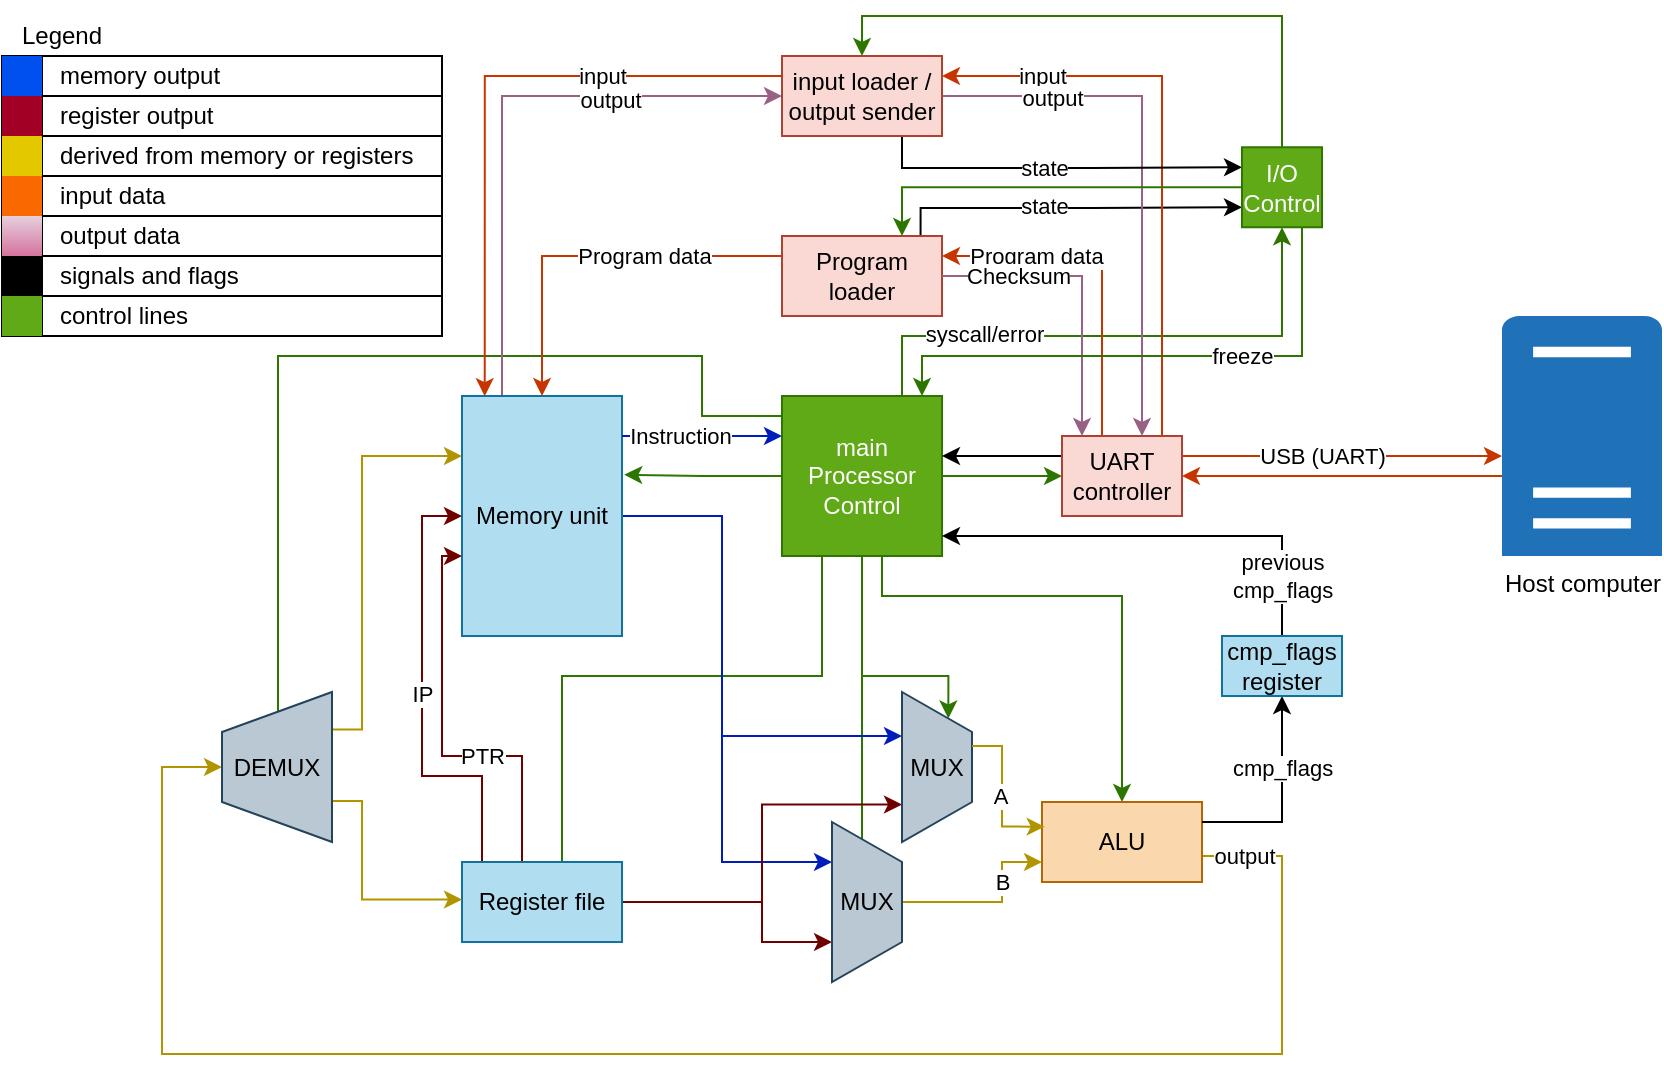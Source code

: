 <mxfile version="24.5.3" type="device">
  <diagram name="Page-1" id="42x8ov932dtWSJglkmKP">
    <mxGraphModel dx="1434" dy="875" grid="1" gridSize="10" guides="1" tooltips="1" connect="1" arrows="1" fold="1" page="1" pageScale="1" pageWidth="880" pageHeight="550" math="0" shadow="0">
      <root>
        <mxCell id="0" />
        <mxCell id="1" parent="0" />
        <mxCell id="H6I0ig-7ZVT1m8vJ8FEU-18" style="edgeStyle=orthogonalEdgeStyle;rounded=0;orthogonalLoop=1;jettySize=auto;html=1;entryX=0;entryY=0.5;entryDx=0;entryDy=0;fillColor=#60a917;strokeColor=#2D7600;" parent="1" source="H6I0ig-7ZVT1m8vJ8FEU-1" target="H6I0ig-7ZVT1m8vJ8FEU-5" edge="1">
          <mxGeometry relative="1" as="geometry">
            <Array as="points" />
          </mxGeometry>
        </mxCell>
        <mxCell id="H6I0ig-7ZVT1m8vJ8FEU-36" style="edgeStyle=orthogonalEdgeStyle;rounded=0;orthogonalLoop=1;jettySize=auto;html=1;entryX=0.5;entryY=0;entryDx=0;entryDy=0;fillColor=#60a917;strokeColor=#2D7600;" parent="1" source="H6I0ig-7ZVT1m8vJ8FEU-1" target="H6I0ig-7ZVT1m8vJ8FEU-2" edge="1">
          <mxGeometry relative="1" as="geometry">
            <Array as="points">
              <mxPoint x="450" y="300" />
              <mxPoint x="570" y="300" />
            </Array>
          </mxGeometry>
        </mxCell>
        <mxCell id="H6I0ig-7ZVT1m8vJ8FEU-43" style="edgeStyle=orthogonalEdgeStyle;rounded=0;orthogonalLoop=1;jettySize=auto;html=1;entryX=0;entryY=0.25;entryDx=0;entryDy=0;fillColor=#60a917;strokeColor=#2D7600;" parent="1" source="H6I0ig-7ZVT1m8vJ8FEU-1" target="H6I0ig-7ZVT1m8vJ8FEU-39" edge="1">
          <mxGeometry relative="1" as="geometry">
            <Array as="points">
              <mxPoint x="440" y="340" />
              <mxPoint x="483" y="340" />
            </Array>
          </mxGeometry>
        </mxCell>
        <mxCell id="H6I0ig-7ZVT1m8vJ8FEU-44" style="edgeStyle=orthogonalEdgeStyle;rounded=0;orthogonalLoop=1;jettySize=auto;html=1;fillColor=#60a917;strokeColor=#2D7600;" parent="1" source="H6I0ig-7ZVT1m8vJ8FEU-1" edge="1">
          <mxGeometry relative="1" as="geometry">
            <mxPoint x="440" y="440" as="targetPoint" />
            <Array as="points">
              <mxPoint x="440" y="440" />
            </Array>
          </mxGeometry>
        </mxCell>
        <mxCell id="H6I0ig-7ZVT1m8vJ8FEU-60" style="edgeStyle=orthogonalEdgeStyle;rounded=0;orthogonalLoop=1;jettySize=auto;html=1;entryX=1;entryY=0.5;entryDx=0;entryDy=0;fillColor=#60a917;strokeColor=#2D7600;" parent="1" source="H6I0ig-7ZVT1m8vJ8FEU-1" target="H6I0ig-7ZVT1m8vJ8FEU-51" edge="1">
          <mxGeometry relative="1" as="geometry">
            <Array as="points">
              <mxPoint x="360" y="210" />
              <mxPoint x="360" y="180" />
              <mxPoint x="148" y="180" />
              <mxPoint x="148" y="375" />
            </Array>
          </mxGeometry>
        </mxCell>
        <mxCell id="H6I0ig-7ZVT1m8vJ8FEU-72" style="edgeStyle=orthogonalEdgeStyle;rounded=0;orthogonalLoop=1;jettySize=auto;html=1;exitX=0;exitY=1;exitDx=0;exitDy=0;fillColor=#60a917;strokeColor=#2D7600;" parent="1" source="H6I0ig-7ZVT1m8vJ8FEU-1" edge="1">
          <mxGeometry relative="1" as="geometry">
            <Array as="points">
              <mxPoint x="420" y="280" />
              <mxPoint x="420" y="340" />
              <mxPoint x="290" y="340" />
            </Array>
            <mxPoint x="290" y="450" as="targetPoint" />
          </mxGeometry>
        </mxCell>
        <mxCell id="ay5UGhxHJvTwpJEVyd28-33" style="edgeStyle=orthogonalEdgeStyle;rounded=0;orthogonalLoop=1;jettySize=auto;html=1;exitX=0.75;exitY=0;exitDx=0;exitDy=0;entryX=0.5;entryY=1;entryDx=0;entryDy=0;fillColor=#60a917;strokeColor=#2D7600;" parent="1" source="H6I0ig-7ZVT1m8vJ8FEU-1" target="ay5UGhxHJvTwpJEVyd28-26" edge="1">
          <mxGeometry relative="1" as="geometry">
            <Array as="points">
              <mxPoint x="460" y="170" />
              <mxPoint x="650" y="170" />
            </Array>
          </mxGeometry>
        </mxCell>
        <mxCell id="ay5UGhxHJvTwpJEVyd28-36" value="syscall/error" style="edgeLabel;html=1;align=center;verticalAlign=middle;resizable=0;points=[];" parent="ay5UGhxHJvTwpJEVyd28-33" vertex="1" connectable="0">
          <mxGeometry x="0.387" y="1" relative="1" as="geometry">
            <mxPoint x="-120" as="offset" />
          </mxGeometry>
        </mxCell>
        <mxCell id="H6I0ig-7ZVT1m8vJ8FEU-1" value="&lt;div&gt;main&lt;/div&gt;&lt;div&gt;Processor&lt;/div&gt;&lt;div&gt;&lt;span style=&quot;background-color: initial;&quot;&gt;Control&lt;/span&gt;&lt;/div&gt;" style="whiteSpace=wrap;html=1;aspect=fixed;fillColor=#60a917;fontColor=#ffffff;strokeColor=#2D7600;" parent="1" vertex="1">
          <mxGeometry x="400" y="200" width="80" height="80" as="geometry" />
        </mxCell>
        <mxCell id="H6I0ig-7ZVT1m8vJ8FEU-57" style="edgeStyle=orthogonalEdgeStyle;rounded=0;orthogonalLoop=1;jettySize=auto;html=1;entryX=0.5;entryY=0;entryDx=0;entryDy=0;fillColor=#e3c800;strokeColor=#B09500;" parent="1" source="H6I0ig-7ZVT1m8vJ8FEU-2" target="H6I0ig-7ZVT1m8vJ8FEU-51" edge="1">
          <mxGeometry relative="1" as="geometry">
            <Array as="points">
              <mxPoint x="650" y="430" />
              <mxPoint x="650" y="529" />
              <mxPoint x="90" y="529" />
              <mxPoint x="90" y="385" />
            </Array>
          </mxGeometry>
        </mxCell>
        <mxCell id="H6I0ig-7ZVT1m8vJ8FEU-69" value="output" style="edgeLabel;html=1;align=center;verticalAlign=middle;resizable=0;points=[];" parent="H6I0ig-7ZVT1m8vJ8FEU-57" vertex="1" connectable="0">
          <mxGeometry x="-0.956" y="-1" relative="1" as="geometry">
            <mxPoint x="2" y="-1" as="offset" />
          </mxGeometry>
        </mxCell>
        <mxCell id="H6I0ig-7ZVT1m8vJ8FEU-110" style="edgeStyle=orthogonalEdgeStyle;rounded=0;orthogonalLoop=1;jettySize=auto;html=1;exitX=1;exitY=0.25;exitDx=0;exitDy=0;" parent="1" source="vtkycs1Rt0bJQfjWD2sb-1" edge="1">
          <mxGeometry relative="1" as="geometry">
            <mxPoint x="480" y="270" as="targetPoint" />
            <Array as="points">
              <mxPoint x="650" y="328" />
              <mxPoint x="650" y="270" />
            </Array>
          </mxGeometry>
        </mxCell>
        <mxCell id="vtkycs1Rt0bJQfjWD2sb-4" value="previous&lt;div&gt;cmp_flags&lt;/div&gt;" style="edgeLabel;html=1;align=center;verticalAlign=middle;resizable=0;points=[];" vertex="1" connectable="0" parent="H6I0ig-7ZVT1m8vJ8FEU-110">
          <mxGeometry x="-0.553" y="-1" relative="1" as="geometry">
            <mxPoint x="-1" y="-10" as="offset" />
          </mxGeometry>
        </mxCell>
        <mxCell id="H6I0ig-7ZVT1m8vJ8FEU-2" value="ALU" style="rounded=0;whiteSpace=wrap;html=1;fillColor=#fad7ac;strokeColor=#b46504;" parent="1" vertex="1">
          <mxGeometry x="530" y="403" width="80" height="40" as="geometry" />
        </mxCell>
        <mxCell id="H6I0ig-7ZVT1m8vJ8FEU-46" style="edgeStyle=orthogonalEdgeStyle;rounded=0;orthogonalLoop=1;jettySize=auto;html=1;entryX=0.25;entryY=1;entryDx=0;entryDy=0;fillColor=#0050ef;strokeColor=#001DBC;" parent="1" source="H6I0ig-7ZVT1m8vJ8FEU-3" target="H6I0ig-7ZVT1m8vJ8FEU-40" edge="1">
          <mxGeometry relative="1" as="geometry">
            <Array as="points">
              <mxPoint x="370" y="260" />
              <mxPoint x="370" y="433" />
            </Array>
          </mxGeometry>
        </mxCell>
        <mxCell id="H6I0ig-7ZVT1m8vJ8FEU-47" style="edgeStyle=orthogonalEdgeStyle;rounded=0;orthogonalLoop=1;jettySize=auto;html=1;fillColor=#0050ef;strokeColor=#001DBC;" parent="1" source="H6I0ig-7ZVT1m8vJ8FEU-3" edge="1">
          <mxGeometry relative="1" as="geometry">
            <Array as="points">
              <mxPoint x="370" y="260" />
              <mxPoint x="370" y="370" />
              <mxPoint x="460" y="370" />
            </Array>
            <mxPoint x="460" y="370" as="targetPoint" />
          </mxGeometry>
        </mxCell>
        <mxCell id="ay5UGhxHJvTwpJEVyd28-15" style="edgeStyle=orthogonalEdgeStyle;rounded=0;orthogonalLoop=1;jettySize=auto;html=1;exitX=0.25;exitY=0;exitDx=0;exitDy=0;entryX=0;entryY=0.5;entryDx=0;entryDy=0;fillColor=#e6d0de;gradientColor=#d5739d;strokeColor=#996185;" parent="1" source="H6I0ig-7ZVT1m8vJ8FEU-3" target="ay5UGhxHJvTwpJEVyd28-1" edge="1">
          <mxGeometry relative="1" as="geometry" />
        </mxCell>
        <mxCell id="ay5UGhxHJvTwpJEVyd28-22" value="output" style="edgeLabel;html=1;align=center;verticalAlign=middle;resizable=0;points=[];" parent="ay5UGhxHJvTwpJEVyd28-15" vertex="1" connectable="0">
          <mxGeometry x="0.408" y="-2" relative="1" as="geometry">
            <mxPoint as="offset" />
          </mxGeometry>
        </mxCell>
        <mxCell id="H6I0ig-7ZVT1m8vJ8FEU-3" value="Memory unit" style="rounded=0;whiteSpace=wrap;html=1;fillColor=#b1ddf0;strokeColor=#10739e;" parent="1" vertex="1">
          <mxGeometry x="240" y="200" width="80" height="120" as="geometry" />
        </mxCell>
        <mxCell id="H6I0ig-7ZVT1m8vJ8FEU-10" style="edgeStyle=orthogonalEdgeStyle;rounded=0;orthogonalLoop=1;jettySize=auto;html=1;entryX=0.5;entryY=0;entryDx=0;entryDy=0;fillColor=#fa6800;strokeColor=#C73500;" parent="1" source="H6I0ig-7ZVT1m8vJ8FEU-4" target="H6I0ig-7ZVT1m8vJ8FEU-3" edge="1">
          <mxGeometry relative="1" as="geometry">
            <Array as="points">
              <mxPoint x="280" y="130" />
            </Array>
          </mxGeometry>
        </mxCell>
        <mxCell id="H6I0ig-7ZVT1m8vJ8FEU-21" value="Program data" style="edgeLabel;html=1;align=center;verticalAlign=middle;resizable=0;points=[];" parent="H6I0ig-7ZVT1m8vJ8FEU-10" vertex="1" connectable="0">
          <mxGeometry x="-0.499" relative="1" as="geometry">
            <mxPoint x="-22" as="offset" />
          </mxGeometry>
        </mxCell>
        <mxCell id="ay5UGhxHJvTwpJEVyd28-43" style="edgeStyle=orthogonalEdgeStyle;rounded=0;orthogonalLoop=1;jettySize=auto;html=1;exitX=0.866;exitY=-0.014;exitDx=0;exitDy=0;entryX=0;entryY=0.75;entryDx=0;entryDy=0;exitPerimeter=0;" parent="1" source="H6I0ig-7ZVT1m8vJ8FEU-4" target="ay5UGhxHJvTwpJEVyd28-26" edge="1">
          <mxGeometry relative="1" as="geometry">
            <Array as="points">
              <mxPoint x="469" y="106" />
              <mxPoint x="555" y="106" />
            </Array>
          </mxGeometry>
        </mxCell>
        <mxCell id="ay5UGhxHJvTwpJEVyd28-44" value="state" style="edgeLabel;html=1;align=center;verticalAlign=middle;resizable=0;points=[];" parent="ay5UGhxHJvTwpJEVyd28-43" vertex="1" connectable="0">
          <mxGeometry x="-0.141" y="1" relative="1" as="geometry">
            <mxPoint as="offset" />
          </mxGeometry>
        </mxCell>
        <mxCell id="H6I0ig-7ZVT1m8vJ8FEU-4" value="Program loader" style="rounded=0;whiteSpace=wrap;html=1;fillColor=#fad9d5;strokeColor=#ae4132;" parent="1" vertex="1">
          <mxGeometry x="400" y="120" width="80" height="40" as="geometry" />
        </mxCell>
        <mxCell id="H6I0ig-7ZVT1m8vJ8FEU-8" style="edgeStyle=orthogonalEdgeStyle;rounded=0;orthogonalLoop=1;jettySize=auto;html=1;entryX=1;entryY=0.25;entryDx=0;entryDy=0;fillColor=#fa6800;strokeColor=#C73500;" parent="1" source="H6I0ig-7ZVT1m8vJ8FEU-5" target="H6I0ig-7ZVT1m8vJ8FEU-4" edge="1">
          <mxGeometry relative="1" as="geometry">
            <Array as="points">
              <mxPoint x="560" y="130" />
            </Array>
          </mxGeometry>
        </mxCell>
        <mxCell id="H6I0ig-7ZVT1m8vJ8FEU-12" value="Program data" style="edgeLabel;html=1;align=center;verticalAlign=middle;resizable=0;points=[];" parent="H6I0ig-7ZVT1m8vJ8FEU-8" vertex="1" connectable="0">
          <mxGeometry x="0.455" y="-2" relative="1" as="geometry">
            <mxPoint y="2" as="offset" />
          </mxGeometry>
        </mxCell>
        <mxCell id="H6I0ig-7ZVT1m8vJ8FEU-19" style="edgeStyle=orthogonalEdgeStyle;rounded=0;orthogonalLoop=1;jettySize=auto;html=1;fixDash=0;metaEdit=0;comic=0;enumerate=0;orthogonal=1;ignoreEdge=0;" parent="1" source="H6I0ig-7ZVT1m8vJ8FEU-5" edge="1">
          <mxGeometry relative="1" as="geometry">
            <mxPoint x="480" y="230" as="targetPoint" />
            <Array as="points">
              <mxPoint x="480" y="230" />
            </Array>
          </mxGeometry>
        </mxCell>
        <mxCell id="H6I0ig-7ZVT1m8vJ8FEU-22" style="edgeStyle=orthogonalEdgeStyle;rounded=0;orthogonalLoop=1;jettySize=auto;html=1;fillColor=#fa6800;strokeColor=#C73500;" parent="1" target="H6I0ig-7ZVT1m8vJ8FEU-26" edge="1">
          <mxGeometry relative="1" as="geometry">
            <mxPoint x="750" y="230" as="targetPoint" />
            <mxPoint x="600" y="230" as="sourcePoint" />
            <Array as="points">
              <mxPoint x="720" y="230" />
              <mxPoint x="720" y="230" />
            </Array>
          </mxGeometry>
        </mxCell>
        <mxCell id="H6I0ig-7ZVT1m8vJ8FEU-27" value="USB (UART)" style="edgeLabel;html=1;align=center;verticalAlign=middle;resizable=0;points=[];" parent="H6I0ig-7ZVT1m8vJ8FEU-22" vertex="1" connectable="0">
          <mxGeometry x="-0.235" relative="1" as="geometry">
            <mxPoint x="9" as="offset" />
          </mxGeometry>
        </mxCell>
        <mxCell id="ay5UGhxHJvTwpJEVyd28-13" style="edgeStyle=orthogonalEdgeStyle;rounded=0;orthogonalLoop=1;jettySize=auto;html=1;exitX=0.75;exitY=0;exitDx=0;exitDy=0;entryX=1;entryY=0.25;entryDx=0;entryDy=0;fillColor=#fa6800;strokeColor=#C73500;" parent="1" source="H6I0ig-7ZVT1m8vJ8FEU-5" target="ay5UGhxHJvTwpJEVyd28-1" edge="1">
          <mxGeometry relative="1" as="geometry">
            <Array as="points">
              <mxPoint x="590" y="220" />
              <mxPoint x="590" y="40" />
            </Array>
          </mxGeometry>
        </mxCell>
        <mxCell id="ay5UGhxHJvTwpJEVyd28-25" value="input" style="edgeLabel;html=1;align=center;verticalAlign=middle;resizable=0;points=[];" parent="ay5UGhxHJvTwpJEVyd28-13" vertex="1" connectable="0">
          <mxGeometry x="0.587" y="1" relative="1" as="geometry">
            <mxPoint x="-11" y="-1" as="offset" />
          </mxGeometry>
        </mxCell>
        <mxCell id="H6I0ig-7ZVT1m8vJ8FEU-5" value="UART controller" style="rounded=0;whiteSpace=wrap;html=1;fillColor=#fad9d5;strokeColor=#ae4132;" parent="1" vertex="1">
          <mxGeometry x="540" y="220" width="60" height="40" as="geometry" />
        </mxCell>
        <mxCell id="H6I0ig-7ZVT1m8vJ8FEU-6" style="edgeStyle=orthogonalEdgeStyle;rounded=0;orthogonalLoop=1;jettySize=auto;html=1;fillColor=#e6d0de;strokeColor=#996185;gradientColor=#d5739d;" parent="1" source="H6I0ig-7ZVT1m8vJ8FEU-4" edge="1">
          <mxGeometry relative="1" as="geometry">
            <mxPoint x="550" y="220" as="targetPoint" />
            <Array as="points">
              <mxPoint x="550" y="140" />
              <mxPoint x="550" y="220" />
            </Array>
          </mxGeometry>
        </mxCell>
        <mxCell id="H6I0ig-7ZVT1m8vJ8FEU-11" value="Checksum" style="edgeLabel;html=1;align=center;verticalAlign=middle;resizable=0;points=[];" parent="H6I0ig-7ZVT1m8vJ8FEU-6" vertex="1" connectable="0">
          <mxGeometry x="-0.561" relative="1" as="geometry">
            <mxPoint x="5" as="offset" />
          </mxGeometry>
        </mxCell>
        <mxCell id="H6I0ig-7ZVT1m8vJ8FEU-45" style="edgeStyle=orthogonalEdgeStyle;rounded=0;orthogonalLoop=1;jettySize=auto;html=1;entryX=0.75;entryY=1;entryDx=0;entryDy=0;fillColor=#a20025;strokeColor=#6F0000;" parent="1" source="H6I0ig-7ZVT1m8vJ8FEU-20" target="H6I0ig-7ZVT1m8vJ8FEU-40" edge="1">
          <mxGeometry relative="1" as="geometry">
            <Array as="points">
              <mxPoint x="390" y="453" />
              <mxPoint x="390" y="473" />
            </Array>
          </mxGeometry>
        </mxCell>
        <mxCell id="H6I0ig-7ZVT1m8vJ8FEU-49" style="edgeStyle=orthogonalEdgeStyle;rounded=0;orthogonalLoop=1;jettySize=auto;html=1;entryX=0.75;entryY=1;entryDx=0;entryDy=0;fillColor=#a20025;strokeColor=#6F0000;" parent="1" source="H6I0ig-7ZVT1m8vJ8FEU-20" target="H6I0ig-7ZVT1m8vJ8FEU-39" edge="1">
          <mxGeometry relative="1" as="geometry" />
        </mxCell>
        <mxCell id="H6I0ig-7ZVT1m8vJ8FEU-153" style="edgeStyle=orthogonalEdgeStyle;rounded=0;orthogonalLoop=1;jettySize=auto;html=1;exitX=0.25;exitY=0;exitDx=0;exitDy=0;entryX=0;entryY=0.5;entryDx=0;entryDy=0;fillColor=#a20025;strokeColor=#6F0000;" parent="1" source="H6I0ig-7ZVT1m8vJ8FEU-20" target="H6I0ig-7ZVT1m8vJ8FEU-3" edge="1">
          <mxGeometry relative="1" as="geometry">
            <Array as="points">
              <mxPoint x="260" y="450" />
              <mxPoint x="250" y="450" />
              <mxPoint x="250" y="390" />
              <mxPoint x="220" y="390" />
              <mxPoint x="220" y="260" />
            </Array>
          </mxGeometry>
        </mxCell>
        <mxCell id="H6I0ig-7ZVT1m8vJ8FEU-154" value="IP" style="edgeLabel;html=1;align=center;verticalAlign=middle;resizable=0;points=[];" parent="H6I0ig-7ZVT1m8vJ8FEU-153" vertex="1" connectable="0">
          <mxGeometry x="0.113" y="1" relative="1" as="geometry">
            <mxPoint x="1" y="-10" as="offset" />
          </mxGeometry>
        </mxCell>
        <mxCell id="ay5UGhxHJvTwpJEVyd28-20" style="edgeStyle=orthogonalEdgeStyle;rounded=0;orthogonalLoop=1;jettySize=auto;html=1;fillColor=#a20025;strokeColor=#6F0000;" parent="1" source="H6I0ig-7ZVT1m8vJ8FEU-20" edge="1">
          <mxGeometry relative="1" as="geometry">
            <mxPoint x="240" y="280" as="targetPoint" />
            <Array as="points">
              <mxPoint x="270" y="380" />
              <mxPoint x="230" y="380" />
              <mxPoint x="230" y="280" />
            </Array>
          </mxGeometry>
        </mxCell>
        <mxCell id="ay5UGhxHJvTwpJEVyd28-21" value="PTR" style="edgeLabel;html=1;align=center;verticalAlign=middle;resizable=0;points=[];" parent="ay5UGhxHJvTwpJEVyd28-20" vertex="1" connectable="0">
          <mxGeometry x="-0.173" relative="1" as="geometry">
            <mxPoint x="11" as="offset" />
          </mxGeometry>
        </mxCell>
        <mxCell id="H6I0ig-7ZVT1m8vJ8FEU-20" value="Register file" style="rounded=0;whiteSpace=wrap;html=1;fillColor=#b1ddf0;strokeColor=#10739e;" parent="1" vertex="1">
          <mxGeometry x="240" y="433" width="80" height="40" as="geometry" />
        </mxCell>
        <mxCell id="H6I0ig-7ZVT1m8vJ8FEU-30" style="edgeStyle=orthogonalEdgeStyle;rounded=0;orthogonalLoop=1;jettySize=auto;html=1;entryX=1;entryY=0.5;entryDx=0;entryDy=0;fillColor=#fa6800;strokeColor=#C73500;" parent="1" source="H6I0ig-7ZVT1m8vJ8FEU-26" target="H6I0ig-7ZVT1m8vJ8FEU-5" edge="1">
          <mxGeometry relative="1" as="geometry">
            <Array as="points">
              <mxPoint x="660" y="240" />
              <mxPoint x="660" y="240" />
            </Array>
          </mxGeometry>
        </mxCell>
        <mxCell id="H6I0ig-7ZVT1m8vJ8FEU-26" value="Host computer" style="sketch=0;pointerEvents=1;shadow=0;dashed=0;html=1;strokeColor=none;labelPosition=center;verticalLabelPosition=bottom;verticalAlign=top;outlineConnect=0;align=center;shape=mxgraph.office.servers.physical_host;fillColor=#2072B8;" parent="1" vertex="1">
          <mxGeometry x="760" y="160" width="80" height="120" as="geometry" />
        </mxCell>
        <mxCell id="H6I0ig-7ZVT1m8vJ8FEU-39" value="MUX" style="shape=trapezoid;perimeter=trapezoidPerimeter;whiteSpace=wrap;html=1;fixedSize=1;rotation=0;direction=south;fillColor=#bac8d3;strokeColor=#23445d;" parent="1" vertex="1">
          <mxGeometry x="460" y="348" width="35" height="75" as="geometry" />
        </mxCell>
        <mxCell id="H6I0ig-7ZVT1m8vJ8FEU-41" style="edgeStyle=orthogonalEdgeStyle;rounded=0;orthogonalLoop=1;jettySize=auto;html=1;entryX=0;entryY=0.75;entryDx=0;entryDy=0;fillColor=#e3c800;strokeColor=#B09500;" parent="1" source="H6I0ig-7ZVT1m8vJ8FEU-40" target="H6I0ig-7ZVT1m8vJ8FEU-2" edge="1">
          <mxGeometry relative="1" as="geometry">
            <Array as="points">
              <mxPoint x="510" y="453" />
              <mxPoint x="510" y="433" />
            </Array>
          </mxGeometry>
        </mxCell>
        <mxCell id="H6I0ig-7ZVT1m8vJ8FEU-71" value="B" style="edgeLabel;html=1;align=center;verticalAlign=middle;resizable=0;points=[];" parent="H6I0ig-7ZVT1m8vJ8FEU-41" vertex="1" connectable="0">
          <mxGeometry x="-0.018" relative="1" as="geometry">
            <mxPoint x="6" y="-10" as="offset" />
          </mxGeometry>
        </mxCell>
        <mxCell id="H6I0ig-7ZVT1m8vJ8FEU-40" value="MUX" style="shape=trapezoid;perimeter=trapezoidPerimeter;whiteSpace=wrap;html=1;fixedSize=1;rotation=0;direction=south;fillColor=#bac8d3;strokeColor=#23445d;" parent="1" vertex="1">
          <mxGeometry x="425" y="413" width="35" height="80" as="geometry" />
        </mxCell>
        <mxCell id="H6I0ig-7ZVT1m8vJ8FEU-42" style="edgeStyle=orthogonalEdgeStyle;rounded=0;orthogonalLoop=1;jettySize=auto;html=1;entryX=0.017;entryY=0.308;entryDx=0;entryDy=0;entryPerimeter=0;fillColor=#e3c800;strokeColor=#B09500;" parent="1" source="H6I0ig-7ZVT1m8vJ8FEU-39" target="H6I0ig-7ZVT1m8vJ8FEU-2" edge="1">
          <mxGeometry relative="1" as="geometry">
            <Array as="points">
              <mxPoint x="510" y="375" />
              <mxPoint x="510" y="415" />
            </Array>
          </mxGeometry>
        </mxCell>
        <mxCell id="H6I0ig-7ZVT1m8vJ8FEU-70" value="A" style="edgeLabel;html=1;align=center;verticalAlign=middle;resizable=0;points=[];" parent="H6I0ig-7ZVT1m8vJ8FEU-42" vertex="1" connectable="0">
          <mxGeometry x="0.038" y="-1" relative="1" as="geometry">
            <mxPoint as="offset" />
          </mxGeometry>
        </mxCell>
        <mxCell id="H6I0ig-7ZVT1m8vJ8FEU-53" style="edgeStyle=orthogonalEdgeStyle;rounded=0;orthogonalLoop=1;jettySize=auto;html=1;exitX=0.25;exitY=1;exitDx=0;exitDy=0;entryX=0;entryY=0.5;entryDx=0;entryDy=0;fillColor=#e3c800;strokeColor=#B09500;" parent="1" source="H6I0ig-7ZVT1m8vJ8FEU-51" edge="1">
          <mxGeometry relative="1" as="geometry">
            <mxPoint x="195" y="403" as="sourcePoint" />
            <mxPoint x="240" y="451.75" as="targetPoint" />
            <Array as="points">
              <mxPoint x="175" y="402.51" />
              <mxPoint x="190" y="402.51" />
              <mxPoint x="190" y="451.51" />
            </Array>
          </mxGeometry>
        </mxCell>
        <mxCell id="H6I0ig-7ZVT1m8vJ8FEU-55" style="edgeStyle=orthogonalEdgeStyle;rounded=0;orthogonalLoop=1;jettySize=auto;html=1;exitX=0.75;exitY=1;exitDx=0;exitDy=0;entryX=0;entryY=0.25;entryDx=0;entryDy=0;fillColor=#e3c800;strokeColor=#B09500;" parent="1" source="H6I0ig-7ZVT1m8vJ8FEU-51" target="H6I0ig-7ZVT1m8vJ8FEU-3" edge="1">
          <mxGeometry relative="1" as="geometry">
            <Array as="points">
              <mxPoint x="190" y="367" />
              <mxPoint x="190" y="230" />
            </Array>
          </mxGeometry>
        </mxCell>
        <mxCell id="H6I0ig-7ZVT1m8vJ8FEU-51" value="DEMUX" style="shape=trapezoid;perimeter=trapezoidPerimeter;whiteSpace=wrap;html=1;fixedSize=1;rotation=0;direction=north;fillColor=#bac8d3;strokeColor=#23445d;" parent="1" vertex="1">
          <mxGeometry x="120" y="348" width="55" height="75" as="geometry" />
        </mxCell>
        <mxCell id="H6I0ig-7ZVT1m8vJ8FEU-56" style="edgeStyle=orthogonalEdgeStyle;rounded=0;orthogonalLoop=1;jettySize=auto;html=1;entryX=1.014;entryY=0.328;entryDx=0;entryDy=0;entryPerimeter=0;fillColor=#60a917;strokeColor=#2D7600;" parent="1" source="H6I0ig-7ZVT1m8vJ8FEU-1" target="H6I0ig-7ZVT1m8vJ8FEU-3" edge="1">
          <mxGeometry relative="1" as="geometry" />
        </mxCell>
        <mxCell id="H6I0ig-7ZVT1m8vJ8FEU-64" style="edgeStyle=orthogonalEdgeStyle;rounded=0;orthogonalLoop=1;jettySize=auto;html=1;entryX=0;entryY=0.25;entryDx=0;entryDy=0;fillColor=#0050ef;strokeColor=#001DBC;" parent="1" source="H6I0ig-7ZVT1m8vJ8FEU-3" target="H6I0ig-7ZVT1m8vJ8FEU-1" edge="1">
          <mxGeometry relative="1" as="geometry">
            <Array as="points">
              <mxPoint x="340" y="220" />
              <mxPoint x="340" y="220" />
            </Array>
          </mxGeometry>
        </mxCell>
        <mxCell id="H6I0ig-7ZVT1m8vJ8FEU-65" value="Instruction" style="edgeLabel;html=1;align=center;verticalAlign=middle;resizable=0;points=[];" parent="H6I0ig-7ZVT1m8vJ8FEU-64" vertex="1" connectable="0">
          <mxGeometry x="-0.134" y="1" relative="1" as="geometry">
            <mxPoint x="-6" y="1" as="offset" />
          </mxGeometry>
        </mxCell>
        <mxCell id="H6I0ig-7ZVT1m8vJ8FEU-114" value="Legend" style="text;html=1;align=center;verticalAlign=middle;whiteSpace=wrap;rounded=0;" parent="1" vertex="1">
          <mxGeometry x="10" y="10" width="60" height="20" as="geometry" />
        </mxCell>
        <mxCell id="H6I0ig-7ZVT1m8vJ8FEU-127" value="" style="shape=table;startSize=0;container=1;collapsible=0;childLayout=tableLayout;align=left;" parent="1" vertex="1">
          <mxGeometry x="10" y="30" width="220" height="140" as="geometry" />
        </mxCell>
        <mxCell id="H6I0ig-7ZVT1m8vJ8FEU-128" value="" style="shape=tableRow;horizontal=0;startSize=0;swimlaneHead=0;swimlaneBody=0;strokeColor=inherit;top=0;left=0;bottom=0;right=0;collapsible=0;dropTarget=0;fillColor=none;points=[[0,0.5],[1,0.5]];portConstraint=eastwest;" parent="H6I0ig-7ZVT1m8vJ8FEU-127" vertex="1">
          <mxGeometry width="220" height="20" as="geometry" />
        </mxCell>
        <mxCell id="H6I0ig-7ZVT1m8vJ8FEU-129" value="" style="shape=partialRectangle;html=1;whiteSpace=wrap;connectable=0;strokeColor=#001DBC;overflow=hidden;fillColor=#0050ef;top=0;left=0;bottom=0;right=0;pointerEvents=1;fontColor=#ffffff;" parent="H6I0ig-7ZVT1m8vJ8FEU-128" vertex="1">
          <mxGeometry width="20" height="20" as="geometry">
            <mxRectangle width="20" height="20" as="alternateBounds" />
          </mxGeometry>
        </mxCell>
        <mxCell id="H6I0ig-7ZVT1m8vJ8FEU-130" value="&lt;span style=&quot;&quot;&gt;memory output&lt;/span&gt;" style="shape=partialRectangle;html=1;whiteSpace=wrap;connectable=0;strokeColor=inherit;overflow=hidden;fillColor=none;top=0;left=0;bottom=0;right=0;pointerEvents=1;align=left;spacingLeft=7;" parent="H6I0ig-7ZVT1m8vJ8FEU-128" vertex="1">
          <mxGeometry x="20" width="200" height="20" as="geometry">
            <mxRectangle width="200" height="20" as="alternateBounds" />
          </mxGeometry>
        </mxCell>
        <mxCell id="H6I0ig-7ZVT1m8vJ8FEU-131" value="" style="shape=tableRow;horizontal=0;startSize=0;swimlaneHead=0;swimlaneBody=0;strokeColor=inherit;top=0;left=0;bottom=0;right=0;collapsible=0;dropTarget=0;fillColor=none;points=[[0,0.5],[1,0.5]];portConstraint=eastwest;" parent="H6I0ig-7ZVT1m8vJ8FEU-127" vertex="1">
          <mxGeometry y="20" width="220" height="20" as="geometry" />
        </mxCell>
        <mxCell id="H6I0ig-7ZVT1m8vJ8FEU-132" value="" style="shape=partialRectangle;html=1;whiteSpace=wrap;connectable=0;strokeColor=#6F0000;overflow=hidden;fillColor=#a20025;top=0;left=0;bottom=0;right=0;pointerEvents=1;fontColor=#ffffff;" parent="H6I0ig-7ZVT1m8vJ8FEU-131" vertex="1">
          <mxGeometry width="20" height="20" as="geometry">
            <mxRectangle width="20" height="20" as="alternateBounds" />
          </mxGeometry>
        </mxCell>
        <mxCell id="H6I0ig-7ZVT1m8vJ8FEU-133" value="&lt;span style=&quot;&quot;&gt;register output&lt;/span&gt;" style="shape=partialRectangle;html=1;whiteSpace=wrap;connectable=0;strokeColor=inherit;overflow=hidden;fillColor=none;top=0;left=0;bottom=0;right=0;pointerEvents=1;align=left;spacingLeft=7;" parent="H6I0ig-7ZVT1m8vJ8FEU-131" vertex="1">
          <mxGeometry x="20" width="200" height="20" as="geometry">
            <mxRectangle width="200" height="20" as="alternateBounds" />
          </mxGeometry>
        </mxCell>
        <mxCell id="H6I0ig-7ZVT1m8vJ8FEU-134" value="" style="shape=tableRow;horizontal=0;startSize=0;swimlaneHead=0;swimlaneBody=0;strokeColor=inherit;top=0;left=0;bottom=0;right=0;collapsible=0;dropTarget=0;fillColor=none;points=[[0,0.5],[1,0.5]];portConstraint=eastwest;" parent="H6I0ig-7ZVT1m8vJ8FEU-127" vertex="1">
          <mxGeometry y="40" width="220" height="20" as="geometry" />
        </mxCell>
        <mxCell id="H6I0ig-7ZVT1m8vJ8FEU-135" value="" style="shape=partialRectangle;html=1;whiteSpace=wrap;connectable=0;strokeColor=#B09500;overflow=hidden;fillColor=#e3c800;top=0;left=0;bottom=0;right=0;pointerEvents=1;fontColor=#000000;" parent="H6I0ig-7ZVT1m8vJ8FEU-134" vertex="1">
          <mxGeometry width="20" height="20" as="geometry">
            <mxRectangle width="20" height="20" as="alternateBounds" />
          </mxGeometry>
        </mxCell>
        <mxCell id="H6I0ig-7ZVT1m8vJ8FEU-136" value="&lt;span style=&quot;&quot;&gt;derived from memory or registers&lt;/span&gt;" style="shape=partialRectangle;html=1;whiteSpace=wrap;connectable=0;strokeColor=inherit;overflow=hidden;fillColor=none;top=0;left=0;bottom=0;right=0;pointerEvents=1;align=left;spacingLeft=7;" parent="H6I0ig-7ZVT1m8vJ8FEU-134" vertex="1">
          <mxGeometry x="20" width="200" height="20" as="geometry">
            <mxRectangle width="200" height="20" as="alternateBounds" />
          </mxGeometry>
        </mxCell>
        <mxCell id="H6I0ig-7ZVT1m8vJ8FEU-137" value="" style="shape=tableRow;horizontal=0;startSize=0;swimlaneHead=0;swimlaneBody=0;strokeColor=inherit;top=0;left=0;bottom=0;right=0;collapsible=0;dropTarget=0;fillColor=none;points=[[0,0.5],[1,0.5]];portConstraint=eastwest;" parent="H6I0ig-7ZVT1m8vJ8FEU-127" vertex="1">
          <mxGeometry y="60" width="220" height="20" as="geometry" />
        </mxCell>
        <mxCell id="H6I0ig-7ZVT1m8vJ8FEU-138" value="" style="shape=partialRectangle;html=1;whiteSpace=wrap;connectable=0;strokeColor=#C73500;overflow=hidden;fillColor=#fa6800;top=0;left=0;bottom=0;right=0;pointerEvents=1;fontColor=#000000;" parent="H6I0ig-7ZVT1m8vJ8FEU-137" vertex="1">
          <mxGeometry width="20" height="20" as="geometry">
            <mxRectangle width="20" height="20" as="alternateBounds" />
          </mxGeometry>
        </mxCell>
        <mxCell id="H6I0ig-7ZVT1m8vJ8FEU-139" value="&lt;div style=&quot;line-height: 14.4px;&quot;&gt;input data&lt;/div&gt;" style="shape=partialRectangle;html=1;whiteSpace=wrap;connectable=0;strokeColor=inherit;overflow=hidden;fillColor=none;top=0;left=0;bottom=0;right=0;pointerEvents=1;align=left;spacingLeft=7;" parent="H6I0ig-7ZVT1m8vJ8FEU-137" vertex="1">
          <mxGeometry x="20" width="200" height="20" as="geometry">
            <mxRectangle width="200" height="20" as="alternateBounds" />
          </mxGeometry>
        </mxCell>
        <mxCell id="H6I0ig-7ZVT1m8vJ8FEU-140" value="" style="shape=tableRow;horizontal=0;startSize=0;swimlaneHead=0;swimlaneBody=0;strokeColor=inherit;top=0;left=0;bottom=0;right=0;collapsible=0;dropTarget=0;fillColor=none;points=[[0,0.5],[1,0.5]];portConstraint=eastwest;strokeWidth=1;" parent="H6I0ig-7ZVT1m8vJ8FEU-127" vertex="1">
          <mxGeometry y="80" width="220" height="20" as="geometry" />
        </mxCell>
        <mxCell id="H6I0ig-7ZVT1m8vJ8FEU-141" value="" style="shape=partialRectangle;html=1;whiteSpace=wrap;connectable=0;strokeColor=#996185;overflow=hidden;fillColor=#e6d0de;top=0;left=0;bottom=0;right=0;pointerEvents=1;gradientColor=#d5739d;" parent="H6I0ig-7ZVT1m8vJ8FEU-140" vertex="1">
          <mxGeometry width="20" height="20" as="geometry">
            <mxRectangle width="20" height="20" as="alternateBounds" />
          </mxGeometry>
        </mxCell>
        <mxCell id="H6I0ig-7ZVT1m8vJ8FEU-142" value="&lt;span style=&quot;&quot;&gt;output data&lt;/span&gt;" style="shape=partialRectangle;html=1;whiteSpace=wrap;connectable=0;strokeColor=inherit;overflow=hidden;fillColor=none;top=0;left=0;bottom=0;right=0;pointerEvents=1;align=left;spacingLeft=7;" parent="H6I0ig-7ZVT1m8vJ8FEU-140" vertex="1">
          <mxGeometry x="20" width="200" height="20" as="geometry">
            <mxRectangle width="200" height="20" as="alternateBounds" />
          </mxGeometry>
        </mxCell>
        <mxCell id="H6I0ig-7ZVT1m8vJ8FEU-143" value="" style="shape=tableRow;horizontal=0;startSize=0;swimlaneHead=0;swimlaneBody=0;strokeColor=inherit;top=0;left=0;bottom=0;right=0;collapsible=0;dropTarget=0;fillColor=none;points=[[0,0.5],[1,0.5]];portConstraint=eastwest;" parent="H6I0ig-7ZVT1m8vJ8FEU-127" vertex="1">
          <mxGeometry y="100" width="220" height="20" as="geometry" />
        </mxCell>
        <mxCell id="H6I0ig-7ZVT1m8vJ8FEU-144" value="" style="shape=partialRectangle;html=1;whiteSpace=wrap;connectable=0;overflow=hidden;top=0;left=0;bottom=0;right=0;pointerEvents=1;strokeColor=default;fillColor=#000000;" parent="H6I0ig-7ZVT1m8vJ8FEU-143" vertex="1">
          <mxGeometry width="20" height="20" as="geometry">
            <mxRectangle width="20" height="20" as="alternateBounds" />
          </mxGeometry>
        </mxCell>
        <mxCell id="H6I0ig-7ZVT1m8vJ8FEU-145" value="&lt;span style=&quot;&quot;&gt;signals and flags&lt;/span&gt;" style="shape=partialRectangle;html=1;whiteSpace=wrap;connectable=0;strokeColor=inherit;overflow=hidden;fillColor=none;top=0;left=0;bottom=0;right=0;pointerEvents=1;align=left;spacingLeft=7;" parent="H6I0ig-7ZVT1m8vJ8FEU-143" vertex="1">
          <mxGeometry x="20" width="200" height="20" as="geometry">
            <mxRectangle width="200" height="20" as="alternateBounds" />
          </mxGeometry>
        </mxCell>
        <mxCell id="ay5UGhxHJvTwpJEVyd28-45" style="shape=tableRow;horizontal=0;startSize=0;swimlaneHead=0;swimlaneBody=0;strokeColor=inherit;top=0;left=0;bottom=0;right=0;collapsible=0;dropTarget=0;fillColor=none;points=[[0,0.5],[1,0.5]];portConstraint=eastwest;" parent="H6I0ig-7ZVT1m8vJ8FEU-127" vertex="1">
          <mxGeometry y="120" width="220" height="20" as="geometry" />
        </mxCell>
        <mxCell id="ay5UGhxHJvTwpJEVyd28-46" style="shape=partialRectangle;html=1;whiteSpace=wrap;connectable=0;overflow=hidden;top=0;left=0;bottom=0;right=0;pointerEvents=1;strokeColor=#2D7600;fillColor=#60a917;fontColor=#ffffff;" parent="ay5UGhxHJvTwpJEVyd28-45" vertex="1">
          <mxGeometry width="20" height="20" as="geometry">
            <mxRectangle width="20" height="20" as="alternateBounds" />
          </mxGeometry>
        </mxCell>
        <mxCell id="ay5UGhxHJvTwpJEVyd28-47" value="control lines" style="shape=partialRectangle;html=1;whiteSpace=wrap;connectable=0;strokeColor=inherit;overflow=hidden;fillColor=none;top=0;left=0;bottom=0;right=0;pointerEvents=1;align=left;spacingLeft=7;" parent="ay5UGhxHJvTwpJEVyd28-45" vertex="1">
          <mxGeometry x="20" width="200" height="20" as="geometry">
            <mxRectangle width="200" height="20" as="alternateBounds" />
          </mxGeometry>
        </mxCell>
        <mxCell id="ay5UGhxHJvTwpJEVyd28-12" style="edgeStyle=orthogonalEdgeStyle;rounded=0;orthogonalLoop=1;jettySize=auto;html=1;exitX=1;exitY=0.75;exitDx=0;exitDy=0;fillColor=#e6d0de;gradientColor=#d5739d;strokeColor=#996185;" parent="1" source="ay5UGhxHJvTwpJEVyd28-1" edge="1">
          <mxGeometry relative="1" as="geometry">
            <mxPoint x="580" y="220" as="targetPoint" />
            <Array as="points">
              <mxPoint x="480" y="50" />
              <mxPoint x="580" y="50" />
              <mxPoint x="580" y="220" />
            </Array>
          </mxGeometry>
        </mxCell>
        <mxCell id="ay5UGhxHJvTwpJEVyd28-23" value="output" style="edgeLabel;html=1;align=center;verticalAlign=middle;resizable=0;points=[];" parent="ay5UGhxHJvTwpJEVyd28-12" vertex="1" connectable="0">
          <mxGeometry x="-0.538" y="-1" relative="1" as="geometry">
            <mxPoint as="offset" />
          </mxGeometry>
        </mxCell>
        <mxCell id="ay5UGhxHJvTwpJEVyd28-41" style="edgeStyle=orthogonalEdgeStyle;rounded=0;orthogonalLoop=1;jettySize=auto;html=1;exitX=0.75;exitY=1;exitDx=0;exitDy=0;entryX=0;entryY=0.25;entryDx=0;entryDy=0;" parent="1" source="ay5UGhxHJvTwpJEVyd28-1" target="ay5UGhxHJvTwpJEVyd28-26" edge="1">
          <mxGeometry relative="1" as="geometry">
            <Array as="points">
              <mxPoint x="460" y="86" />
              <mxPoint x="555" y="86" />
            </Array>
          </mxGeometry>
        </mxCell>
        <mxCell id="ay5UGhxHJvTwpJEVyd28-42" value="state" style="edgeLabel;html=1;align=center;verticalAlign=middle;resizable=0;points=[];" parent="ay5UGhxHJvTwpJEVyd28-41" vertex="1" connectable="0">
          <mxGeometry x="-0.051" y="-2" relative="1" as="geometry">
            <mxPoint x="-2" y="-2" as="offset" />
          </mxGeometry>
        </mxCell>
        <mxCell id="ay5UGhxHJvTwpJEVyd28-1" value="input loader /&lt;div&gt;output sender&lt;/div&gt;" style="rounded=0;whiteSpace=wrap;html=1;fillColor=#fad9d5;strokeColor=#ae4132;" parent="1" vertex="1">
          <mxGeometry x="400" y="30" width="80" height="40" as="geometry" />
        </mxCell>
        <mxCell id="ay5UGhxHJvTwpJEVyd28-14" style="edgeStyle=orthogonalEdgeStyle;rounded=0;orthogonalLoop=1;jettySize=auto;html=1;exitX=0;exitY=0.25;exitDx=0;exitDy=0;entryX=0.142;entryY=0.001;entryDx=0;entryDy=0;entryPerimeter=0;fillColor=#fa6800;strokeColor=#C73500;" parent="1" source="ay5UGhxHJvTwpJEVyd28-1" target="H6I0ig-7ZVT1m8vJ8FEU-3" edge="1">
          <mxGeometry relative="1" as="geometry" />
        </mxCell>
        <mxCell id="ay5UGhxHJvTwpJEVyd28-24" value="input" style="edgeLabel;html=1;align=center;verticalAlign=middle;resizable=0;points=[];" parent="ay5UGhxHJvTwpJEVyd28-14" vertex="1" connectable="0">
          <mxGeometry x="-0.448" y="1" relative="1" as="geometry">
            <mxPoint x="-5" y="-1" as="offset" />
          </mxGeometry>
        </mxCell>
        <mxCell id="ay5UGhxHJvTwpJEVyd28-31" style="edgeStyle=orthogonalEdgeStyle;rounded=0;orthogonalLoop=1;jettySize=auto;html=1;entryX=0.5;entryY=0;entryDx=0;entryDy=0;fillColor=#60a917;strokeColor=#2D7600;" parent="1" source="ay5UGhxHJvTwpJEVyd28-26" target="ay5UGhxHJvTwpJEVyd28-1" edge="1">
          <mxGeometry relative="1" as="geometry">
            <Array as="points">
              <mxPoint x="650" y="10" />
              <mxPoint x="440" y="10" />
            </Array>
          </mxGeometry>
        </mxCell>
        <mxCell id="ay5UGhxHJvTwpJEVyd28-32" style="edgeStyle=orthogonalEdgeStyle;rounded=0;orthogonalLoop=1;jettySize=auto;html=1;entryX=0.75;entryY=0;entryDx=0;entryDy=0;fillColor=#60a917;strokeColor=#2D7600;" parent="1" source="ay5UGhxHJvTwpJEVyd28-26" target="H6I0ig-7ZVT1m8vJ8FEU-4" edge="1">
          <mxGeometry relative="1" as="geometry" />
        </mxCell>
        <mxCell id="ay5UGhxHJvTwpJEVyd28-34" style="edgeStyle=orthogonalEdgeStyle;rounded=0;orthogonalLoop=1;jettySize=auto;html=1;exitX=0.75;exitY=1;exitDx=0;exitDy=0;fillColor=#60a917;strokeColor=#2D7600;" parent="1" source="ay5UGhxHJvTwpJEVyd28-26" edge="1">
          <mxGeometry relative="1" as="geometry">
            <mxPoint x="470" y="200" as="targetPoint" />
            <Array as="points">
              <mxPoint x="660" y="180" />
              <mxPoint x="470" y="180" />
              <mxPoint x="470" y="200" />
            </Array>
          </mxGeometry>
        </mxCell>
        <mxCell id="ay5UGhxHJvTwpJEVyd28-35" value="freeze" style="edgeLabel;html=1;align=center;verticalAlign=middle;resizable=0;points=[];" parent="ay5UGhxHJvTwpJEVyd28-34" vertex="1" connectable="0">
          <mxGeometry x="-0.405" relative="1" as="geometry">
            <mxPoint x="-13" as="offset" />
          </mxGeometry>
        </mxCell>
        <mxCell id="ay5UGhxHJvTwpJEVyd28-26" value="I/O&lt;div&gt;Control&lt;/div&gt;" style="whiteSpace=wrap;html=1;aspect=fixed;fillColor=#60a917;fontColor=#ffffff;strokeColor=#2D7600;" parent="1" vertex="1">
          <mxGeometry x="630" y="75.63" width="40" height="40" as="geometry" />
        </mxCell>
        <mxCell id="vtkycs1Rt0bJQfjWD2sb-2" value="" style="edgeStyle=orthogonalEdgeStyle;rounded=0;orthogonalLoop=1;jettySize=auto;html=1;exitX=1;exitY=0.25;exitDx=0;exitDy=0;" edge="1" parent="1" source="H6I0ig-7ZVT1m8vJ8FEU-2" target="vtkycs1Rt0bJQfjWD2sb-1">
          <mxGeometry relative="1" as="geometry">
            <mxPoint x="480" y="270" as="targetPoint" />
            <Array as="points">
              <mxPoint x="650" y="413" />
            </Array>
            <mxPoint x="610" y="413" as="sourcePoint" />
          </mxGeometry>
        </mxCell>
        <mxCell id="vtkycs1Rt0bJQfjWD2sb-3" value="cmp_flags" style="edgeLabel;html=1;align=center;verticalAlign=middle;resizable=0;points=[];" vertex="1" connectable="0" parent="vtkycs1Rt0bJQfjWD2sb-2">
          <mxGeometry x="-0.464" y="-2" relative="1" as="geometry">
            <mxPoint x="12" y="-29" as="offset" />
          </mxGeometry>
        </mxCell>
        <mxCell id="vtkycs1Rt0bJQfjWD2sb-1" value="cmp_flags&lt;div&gt;register&lt;/div&gt;" style="rounded=0;whiteSpace=wrap;html=1;fillColor=#b1ddf0;strokeColor=#10739e;" vertex="1" parent="1">
          <mxGeometry x="620" y="320" width="60" height="30" as="geometry" />
        </mxCell>
      </root>
    </mxGraphModel>
  </diagram>
</mxfile>
